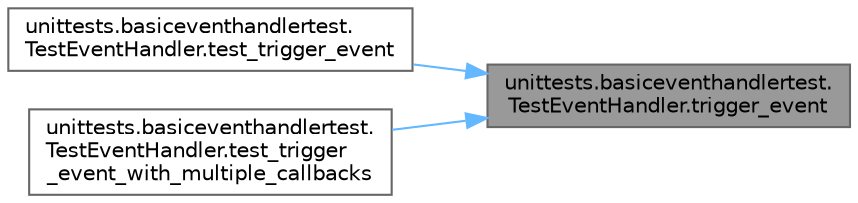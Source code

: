 digraph "unittests.basiceventhandlertest.TestEventHandler.trigger_event"
{
 // LATEX_PDF_SIZE
  bgcolor="transparent";
  edge [fontname=Helvetica,fontsize=10,labelfontname=Helvetica,labelfontsize=10];
  node [fontname=Helvetica,fontsize=10,shape=box,height=0.2,width=0.4];
  rankdir="RL";
  Node1 [id="Node000001",label="unittests.basiceventhandlertest.\lTestEventHandler.trigger_event",height=0.2,width=0.4,color="gray40", fillcolor="grey60", style="filled", fontcolor="black",tooltip=" "];
  Node1 -> Node2 [id="edge3_Node000001_Node000002",dir="back",color="steelblue1",style="solid",tooltip=" "];
  Node2 [id="Node000002",label="unittests.basiceventhandlertest.\lTestEventHandler.test_trigger_event",height=0.2,width=0.4,color="grey40", fillcolor="white", style="filled",URL="$classunittests_1_1basiceventhandlertest_1_1_test_event_handler.html#af00e18b8e284cf19326595f90571767a",tooltip=" "];
  Node1 -> Node3 [id="edge4_Node000001_Node000003",dir="back",color="steelblue1",style="solid",tooltip=" "];
  Node3 [id="Node000003",label="unittests.basiceventhandlertest.\lTestEventHandler.test_trigger\l_event_with_multiple_callbacks",height=0.2,width=0.4,color="grey40", fillcolor="white", style="filled",URL="$classunittests_1_1basiceventhandlertest_1_1_test_event_handler.html#a331de2a2ff6310ac9e0bf9e19e728e4d",tooltip=" "];
}
